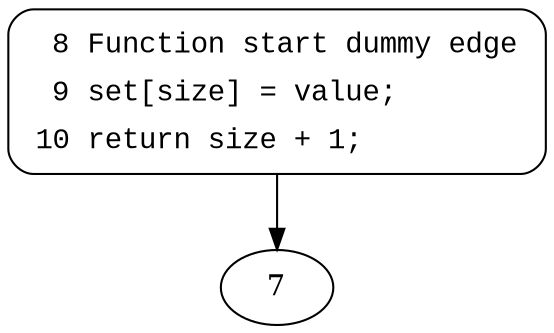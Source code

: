 digraph insert {
8 [style="filled,bold" penwidth="1" fillcolor="white" fontname="Courier New" shape="Mrecord" label=<<table border="0" cellborder="0" cellpadding="3" bgcolor="white"><tr><td align="right">8</td><td align="left">Function start dummy edge</td></tr><tr><td align="right">9</td><td align="left">set[size] = value;</td></tr><tr><td align="right">10</td><td align="left">return size + 1;</td></tr></table>>]
8 -> 7[label=""]
}